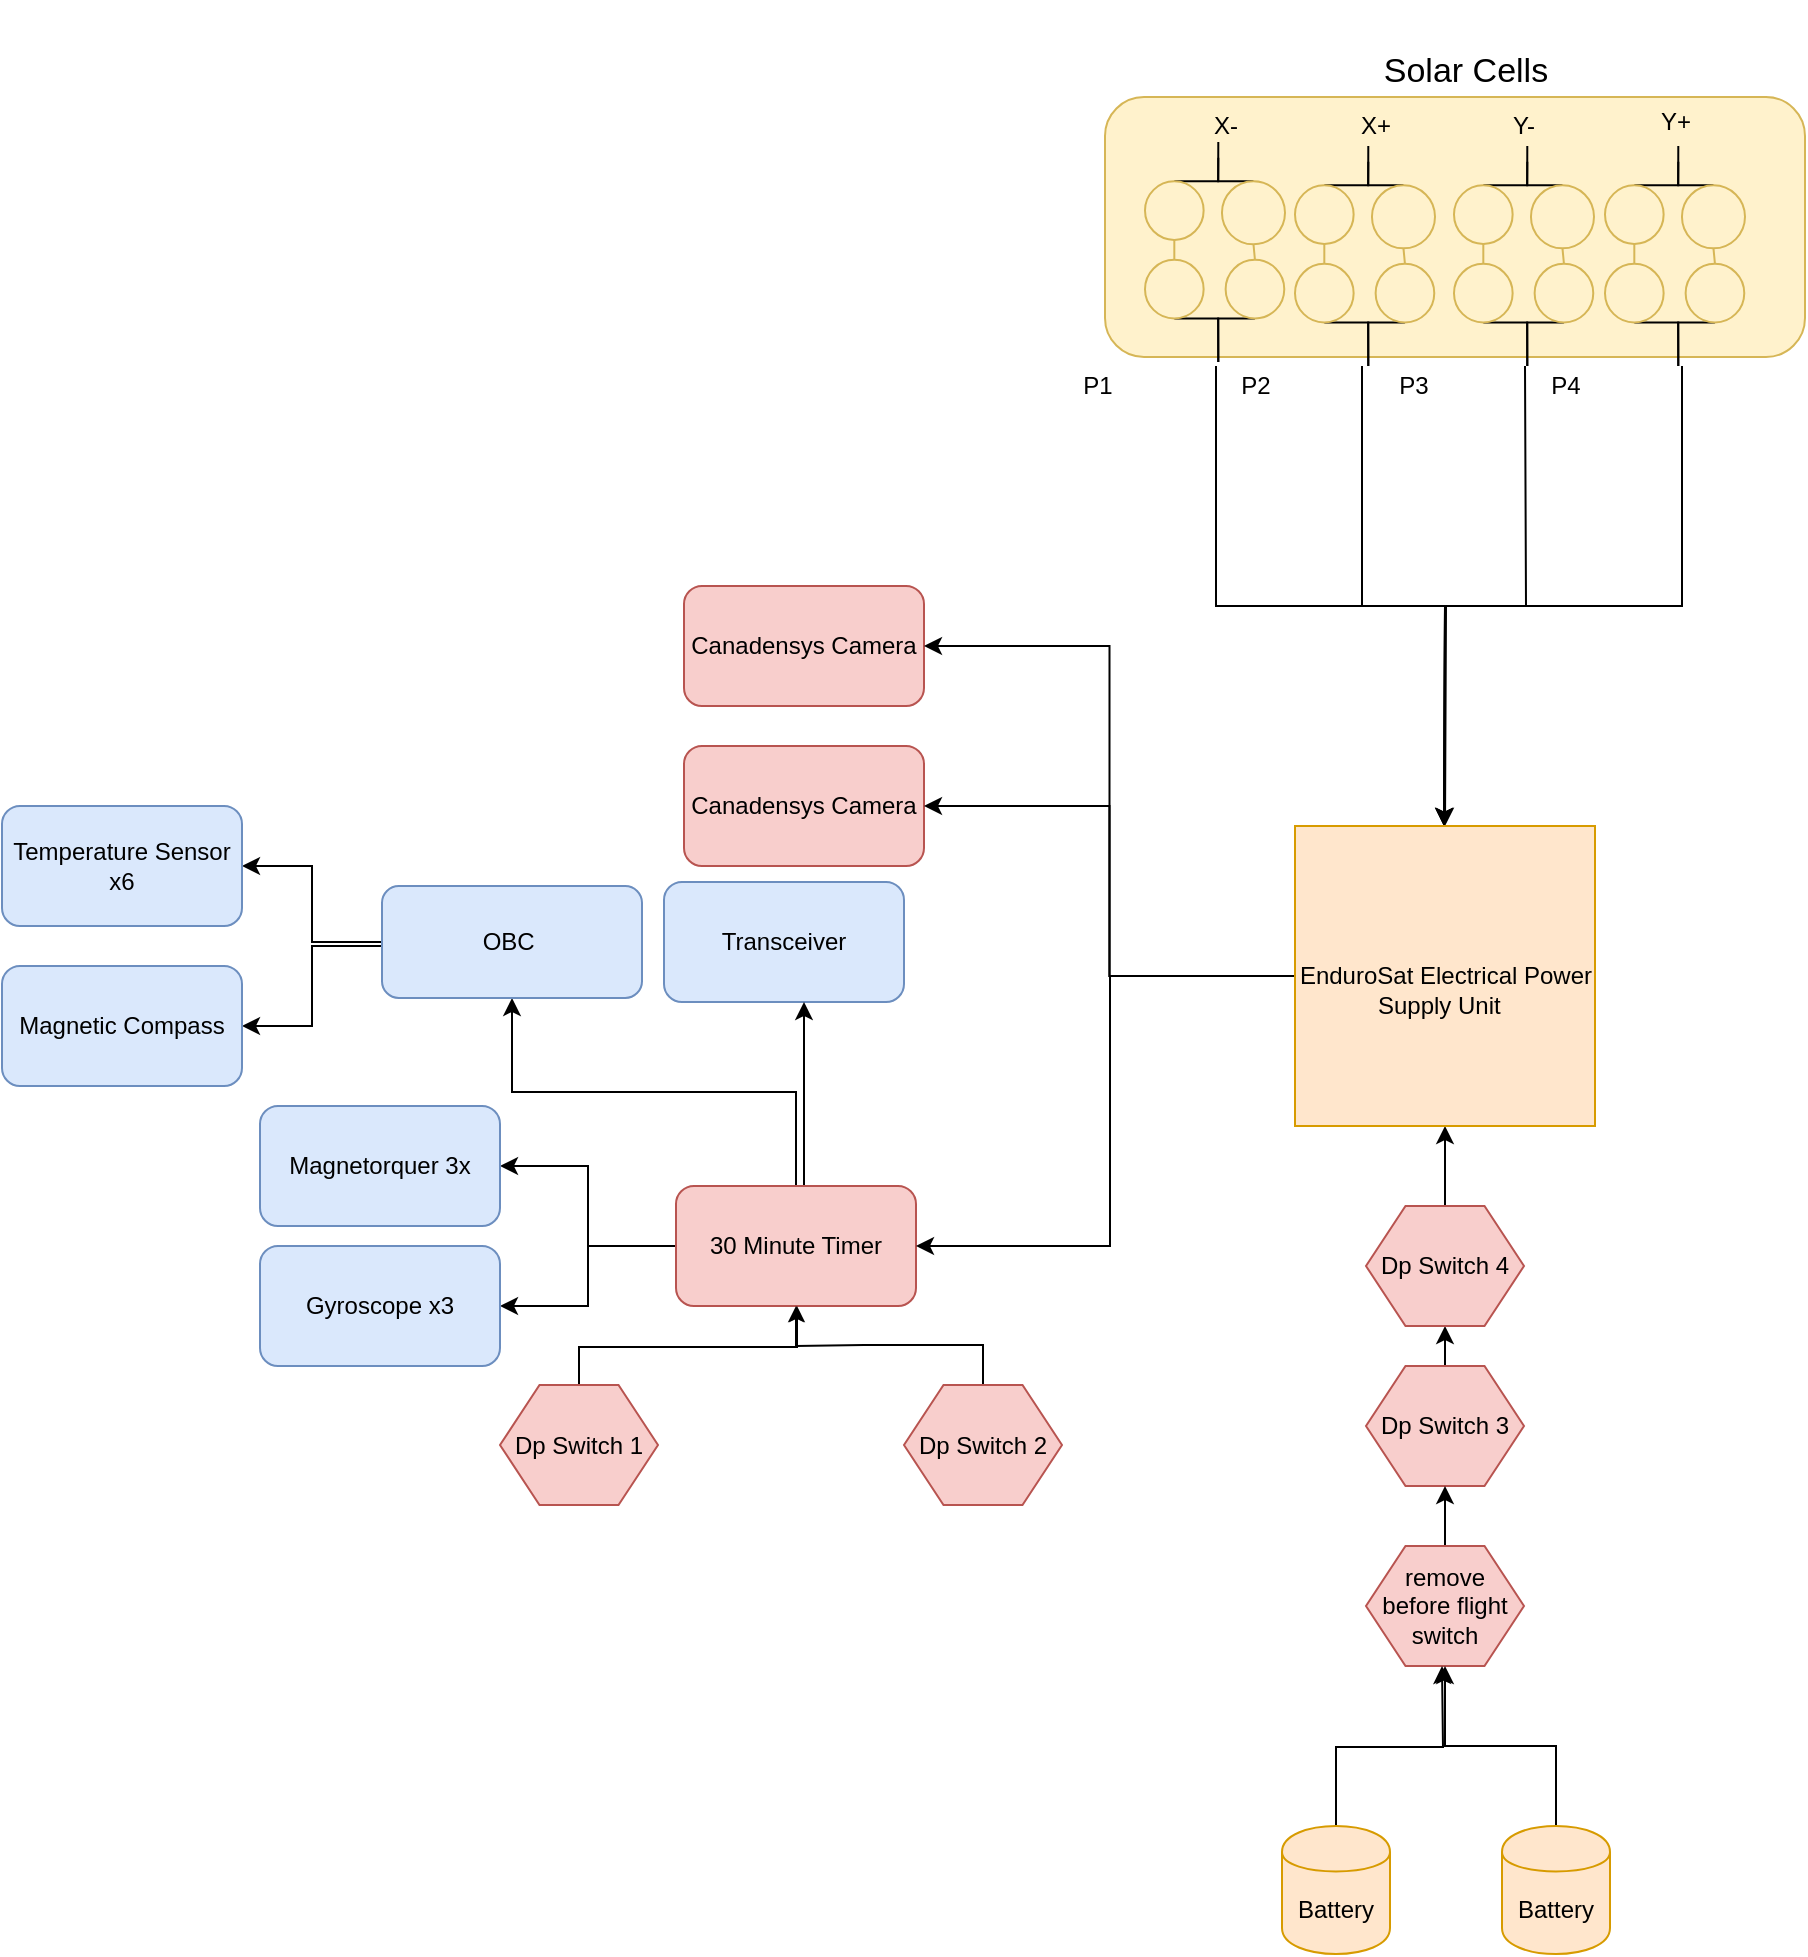 <mxfile version="13.7.7" type="device"><diagram id="DVQ9ot5DVq4AUPjMMYsB" name="Page-1"><mxGraphModel dx="2272" dy="762" grid="1" gridSize="10" guides="1" tooltips="1" connect="1" arrows="1" fold="1" page="1" pageScale="1" pageWidth="850" pageHeight="1100" math="0" shadow="0"><root><mxCell id="0"/><mxCell id="1" parent="0"/><mxCell id="BZcDPVTZ9O38C2AnxQVR-120" style="edgeStyle=orthogonalEdgeStyle;rounded=0;orthogonalLoop=1;jettySize=auto;html=1;exitX=0.115;exitY=1.007;exitDx=0;exitDy=0;entryX=1;entryY=0.5;entryDx=0;entryDy=0;startArrow=none;startFill=0;endArrow=classic;endFill=1;endSize=5;targetPerimeterSpacing=0;exitPerimeter=0;" parent="1" source="BZcDPVTZ9O38C2AnxQVR-2" edge="1"><mxGeometry relative="1" as="geometry"><Array as="points"><mxPoint x="230" y="286"/><mxPoint x="230" y="331"/></Array><mxPoint x="140" y="330.5" as="targetPoint"/></mxGeometry></mxCell><mxCell id="BZcDPVTZ9O38C2AnxQVR-123" style="edgeStyle=orthogonalEdgeStyle;rounded=0;orthogonalLoop=1;jettySize=auto;html=1;exitX=0.25;exitY=1;exitDx=0;exitDy=0;entryX=1;entryY=0.5;entryDx=0;entryDy=0;startArrow=none;startFill=0;endArrow=classic;endFill=1;endSize=5;targetPerimeterSpacing=0;" parent="1" source="BZcDPVTZ9O38C2AnxQVR-2" edge="1"><mxGeometry relative="1" as="geometry"><mxPoint x="140" y="415.5" as="targetPoint"/></mxGeometry></mxCell><mxCell id="BZcDPVTZ9O38C2AnxQVR-3" value="Transceiver" style="rounded=1;whiteSpace=wrap;html=1;fillColor=#dae8fc;strokeColor=#6c8ebf;" parent="1" vertex="1"><mxGeometry x="271" y="448" width="120" height="60" as="geometry"/></mxCell><mxCell id="BZcDPVTZ9O38C2AnxQVR-66" value="P1" style="text;html=1;strokeColor=none;fillColor=none;align=center;verticalAlign=middle;whiteSpace=wrap;rounded=0;" parent="1" vertex="1"><mxGeometry x="467.5" y="190" width="40" height="20" as="geometry"/></mxCell><mxCell id="BZcDPVTZ9O38C2AnxQVR-67" value="P2" style="text;html=1;strokeColor=none;fillColor=none;align=center;verticalAlign=middle;whiteSpace=wrap;rounded=0;" parent="1" vertex="1"><mxGeometry x="546.5" y="190" width="40" height="20" as="geometry"/></mxCell><mxCell id="BZcDPVTZ9O38C2AnxQVR-68" value="P3" style="text;html=1;strokeColor=none;fillColor=none;align=center;verticalAlign=middle;whiteSpace=wrap;rounded=0;" parent="1" vertex="1"><mxGeometry x="625.5" y="190" width="40" height="20" as="geometry"/></mxCell><mxCell id="BZcDPVTZ9O38C2AnxQVR-69" value="P4&lt;br&gt;" style="text;html=1;strokeColor=none;fillColor=none;align=center;verticalAlign=middle;whiteSpace=wrap;rounded=0;" parent="1" vertex="1"><mxGeometry x="701.5" y="190" width="40" height="20" as="geometry"/></mxCell><mxCell id="BZcDPVTZ9O38C2AnxQVR-70" value="Canadensys Camera" style="rounded=1;whiteSpace=wrap;html=1;fillColor=#f8cecc;strokeColor=#b85450;" parent="1" vertex="1"><mxGeometry x="281" y="300" width="120" height="60" as="geometry"/></mxCell><mxCell id="BZcDPVTZ9O38C2AnxQVR-71" value="Canadensys Camera" style="rounded=1;whiteSpace=wrap;html=1;fillColor=#f8cecc;strokeColor=#b85450;" parent="1" vertex="1"><mxGeometry x="281" y="380" width="120" height="60" as="geometry"/></mxCell><mxCell id="gxlMPk36-yuEw_2pT3uC-11" style="edgeStyle=orthogonalEdgeStyle;rounded=0;orthogonalLoop=1;jettySize=auto;html=1;exitX=0.5;exitY=0;exitDx=0;exitDy=0;sourcePerimeterSpacing=0;endSize=6;" parent="1" source="BZcDPVTZ9O38C2AnxQVR-106" target="BZcDPVTZ9O38C2AnxQVR-3" edge="1"><mxGeometry relative="1" as="geometry"><Array as="points"><mxPoint x="341" y="600"/></Array></mxGeometry></mxCell><mxCell id="gxlMPk36-yuEw_2pT3uC-14" style="edgeStyle=orthogonalEdgeStyle;rounded=0;orthogonalLoop=1;jettySize=auto;html=1;exitX=0;exitY=0.5;exitDx=0;exitDy=0;entryX=1;entryY=0.5;entryDx=0;entryDy=0;sourcePerimeterSpacing=0;endSize=6;" parent="1" source="BZcDPVTZ9O38C2AnxQVR-106" target="gxlMPk36-yuEw_2pT3uC-12" edge="1"><mxGeometry relative="1" as="geometry"/></mxCell><mxCell id="gxlMPk36-yuEw_2pT3uC-15" style="edgeStyle=orthogonalEdgeStyle;rounded=0;orthogonalLoop=1;jettySize=auto;html=1;exitX=0;exitY=0.5;exitDx=0;exitDy=0;sourcePerimeterSpacing=0;endSize=6;" parent="1" source="BZcDPVTZ9O38C2AnxQVR-106" target="gxlMPk36-yuEw_2pT3uC-13" edge="1"><mxGeometry relative="1" as="geometry"/></mxCell><mxCell id="04X4sqzlbzTMxxasBiIq-4" style="edgeStyle=orthogonalEdgeStyle;rounded=0;orthogonalLoop=1;jettySize=auto;html=1;exitX=0.5;exitY=0;exitDx=0;exitDy=0;entryX=0.5;entryY=1;entryDx=0;entryDy=0;" edge="1" parent="1" source="BZcDPVTZ9O38C2AnxQVR-106" target="04X4sqzlbzTMxxasBiIq-1"><mxGeometry relative="1" as="geometry"/></mxCell><mxCell id="BZcDPVTZ9O38C2AnxQVR-106" value="30 Minute Timer" style="rounded=1;whiteSpace=wrap;html=1;fillColor=#f8cecc;strokeColor=#b85450;" parent="1" vertex="1"><mxGeometry x="277" y="600" width="120" height="60" as="geometry"/></mxCell><mxCell id="BZcDPVTZ9O38C2AnxQVR-111" style="edgeStyle=orthogonalEdgeStyle;rounded=0;orthogonalLoop=1;jettySize=auto;html=1;exitX=0.5;exitY=0;exitDx=0;exitDy=0;startArrow=none;startFill=0;endArrow=classic;endFill=1;endSize=5;targetPerimeterSpacing=0;" parent="1" source="BZcDPVTZ9O38C2AnxQVR-108" target="BZcDPVTZ9O38C2AnxQVR-106" edge="1"><mxGeometry relative="1" as="geometry"><Array as="points"><mxPoint x="228.5" y="680.5"/><mxPoint x="337.5" y="680.5"/></Array></mxGeometry></mxCell><mxCell id="BZcDPVTZ9O38C2AnxQVR-108" value="Dp Switch 1" style="shape=hexagon;perimeter=hexagonPerimeter2;whiteSpace=wrap;html=1;fillColor=#f8cecc;strokeColor=#b85450;" parent="1" vertex="1"><mxGeometry x="189" y="699.5" width="79" height="60" as="geometry"/></mxCell><mxCell id="BZcDPVTZ9O38C2AnxQVR-112" style="edgeStyle=orthogonalEdgeStyle;rounded=0;orthogonalLoop=1;jettySize=auto;html=1;exitX=0.5;exitY=0;exitDx=0;exitDy=0;entryX=0.5;entryY=1;entryDx=0;entryDy=0;startArrow=none;startFill=0;endArrow=classic;endFill=1;endSize=5;targetPerimeterSpacing=0;" parent="1" source="BZcDPVTZ9O38C2AnxQVR-109" target="BZcDPVTZ9O38C2AnxQVR-106" edge="1"><mxGeometry relative="1" as="geometry"/></mxCell><mxCell id="BZcDPVTZ9O38C2AnxQVR-109" value="Dp Switch 2" style="shape=hexagon;perimeter=hexagonPerimeter2;whiteSpace=wrap;html=1;fillColor=#f8cecc;strokeColor=#b85450;" parent="1" vertex="1"><mxGeometry x="391" y="699.5" width="79" height="60" as="geometry"/></mxCell><mxCell id="0XUrVIrxqxJ3HzSSCRQW-3" style="edgeStyle=orthogonalEdgeStyle;rounded=0;orthogonalLoop=1;jettySize=auto;html=1;exitX=0.5;exitY=0;exitDx=0;exitDy=0;entryX=0.5;entryY=1;entryDx=0;entryDy=0;" parent="1" source="BZcDPVTZ9O38C2AnxQVR-110" target="gxlMPk36-yuEw_2pT3uC-2" edge="1"><mxGeometry relative="1" as="geometry"/></mxCell><mxCell id="BZcDPVTZ9O38C2AnxQVR-110" value="Dp Switch 3" style="shape=hexagon;perimeter=hexagonPerimeter2;whiteSpace=wrap;html=1;fillColor=#f8cecc;strokeColor=#b85450;" parent="1" vertex="1"><mxGeometry x="622" y="690" width="79" height="60" as="geometry"/></mxCell><mxCell id="0XUrVIrxqxJ3HzSSCRQW-4" style="edgeStyle=orthogonalEdgeStyle;rounded=0;orthogonalLoop=1;jettySize=auto;html=1;exitX=0.5;exitY=0;exitDx=0;exitDy=0;entryX=0.5;entryY=1;entryDx=0;entryDy=0;" parent="1" source="BZcDPVTZ9O38C2AnxQVR-114" target="BZcDPVTZ9O38C2AnxQVR-110" edge="1"><mxGeometry relative="1" as="geometry"/></mxCell><mxCell id="BZcDPVTZ9O38C2AnxQVR-114" value="remove before flight switch" style="shape=hexagon;perimeter=hexagonPerimeter2;whiteSpace=wrap;html=1;fillColor=#f8cecc;strokeColor=#b85450;" parent="1" vertex="1"><mxGeometry x="622" y="780" width="79" height="60" as="geometry"/></mxCell><mxCell id="gxlMPk36-yuEw_2pT3uC-4" value="" style="edgeStyle=orthogonalEdgeStyle;rounded=0;orthogonalLoop=1;jettySize=auto;html=1;" parent="1" source="gxlMPk36-yuEw_2pT3uC-2" target="BZcDPVTZ9O38C2AnxQVR-1" edge="1"><mxGeometry relative="1" as="geometry"/></mxCell><mxCell id="gxlMPk36-yuEw_2pT3uC-2" value="Dp Switch 4" style="shape=hexagon;perimeter=hexagonPerimeter2;whiteSpace=wrap;html=1;fillColor=#f8cecc;strokeColor=#b85450;" parent="1" vertex="1"><mxGeometry x="622" y="610" width="79" height="60" as="geometry"/></mxCell><mxCell id="gxlMPk36-yuEw_2pT3uC-7" style="edgeStyle=orthogonalEdgeStyle;rounded=0;orthogonalLoop=1;jettySize=auto;html=1;exitX=0;exitY=0.5;exitDx=0;exitDy=0;entryX=1;entryY=0.5;entryDx=0;entryDy=0;" parent="1" source="BZcDPVTZ9O38C2AnxQVR-1" target="BZcDPVTZ9O38C2AnxQVR-70" edge="1"><mxGeometry relative="1" as="geometry"/></mxCell><mxCell id="gxlMPk36-yuEw_2pT3uC-8" style="edgeStyle=orthogonalEdgeStyle;rounded=0;orthogonalLoop=1;jettySize=auto;html=1;exitX=0;exitY=0.5;exitDx=0;exitDy=0;" parent="1" source="BZcDPVTZ9O38C2AnxQVR-1" target="BZcDPVTZ9O38C2AnxQVR-71" edge="1"><mxGeometry relative="1" as="geometry"/></mxCell><mxCell id="gxlMPk36-yuEw_2pT3uC-10" style="edgeStyle=orthogonalEdgeStyle;rounded=0;orthogonalLoop=1;jettySize=auto;html=1;exitX=0;exitY=0.5;exitDx=0;exitDy=0;sourcePerimeterSpacing=0;endSize=6;entryX=1;entryY=0.5;entryDx=0;entryDy=0;" parent="1" target="BZcDPVTZ9O38C2AnxQVR-106" edge="1"><mxGeometry relative="1" as="geometry"><mxPoint x="580.5" y="495" as="sourcePoint"/><mxPoint x="400" y="630" as="targetPoint"/><Array as="points"><mxPoint x="494" y="495"/><mxPoint x="494" y="630"/></Array></mxGeometry></mxCell><mxCell id="gxlMPk36-yuEw_2pT3uC-12" value="Magnetorquer 3x" style="rounded=1;whiteSpace=wrap;html=1;fillColor=#dae8fc;strokeColor=#6c8ebf;" parent="1" vertex="1"><mxGeometry x="69" y="560" width="120" height="60" as="geometry"/></mxCell><mxCell id="gxlMPk36-yuEw_2pT3uC-13" value="Gyroscope x3" style="rounded=1;whiteSpace=wrap;html=1;fillColor=#dae8fc;strokeColor=#6c8ebf;" parent="1" vertex="1"><mxGeometry x="69" y="630" width="120" height="60" as="geometry"/></mxCell><mxCell id="gxlMPk36-yuEw_2pT3uC-17" value="" style="group" parent="1" vertex="1" connectable="0"><mxGeometry x="491.5" y="7" width="350" height="183" as="geometry"/></mxCell><mxCell id="BZcDPVTZ9O38C2AnxQVR-76" value="&lt;font style=&quot;font-size: 17px&quot;&gt;Solar Cells&lt;/font&gt;" style="text;html=1;strokeColor=none;fillColor=none;align=center;verticalAlign=middle;whiteSpace=wrap;rounded=0;" parent="gxlMPk36-yuEw_2pT3uC-17" vertex="1"><mxGeometry x="130" width="100" height="71" as="geometry"/></mxCell><mxCell id="gxlMPk36-yuEw_2pT3uC-16" value="" style="group" parent="gxlMPk36-yuEw_2pT3uC-17" vertex="1" connectable="0"><mxGeometry y="48.5" width="350" height="134.5" as="geometry"/></mxCell><mxCell id="BZcDPVTZ9O38C2AnxQVR-77" value="" style="rounded=1;whiteSpace=wrap;html=1;fillColor=#fff2cc;strokeColor=#d6b656;" parent="gxlMPk36-yuEw_2pT3uC-16" vertex="1"><mxGeometry width="350" height="130" as="geometry"/></mxCell><mxCell id="BZcDPVTZ9O38C2AnxQVR-23" value="" style="group" parent="gxlMPk36-yuEw_2pT3uC-16" vertex="1" connectable="0"><mxGeometry x="95" y="24.5" width="70" height="110" as="geometry"/></mxCell><mxCell id="BZcDPVTZ9O38C2AnxQVR-22" style="edgeStyle=orthogonalEdgeStyle;rounded=0;orthogonalLoop=1;jettySize=auto;html=1;exitX=0.5;exitY=0;exitDx=0;exitDy=0;endArrow=none;endFill=0;" parent="BZcDPVTZ9O38C2AnxQVR-23" source="BZcDPVTZ9O38C2AnxQVR-4" edge="1"><mxGeometry relative="1" as="geometry"><mxPoint x="36.649" y="7.857" as="targetPoint"/></mxGeometry></mxCell><mxCell id="BZcDPVTZ9O38C2AnxQVR-4" value="" style="ellipse;whiteSpace=wrap;html=1;aspect=fixed;fillColor=#fff2cc;strokeColor=#d6b656;" parent="BZcDPVTZ9O38C2AnxQVR-23" vertex="1"><mxGeometry y="19.643" width="29.319" height="29.319" as="geometry"/></mxCell><mxCell id="BZcDPVTZ9O38C2AnxQVR-21" style="edgeStyle=orthogonalEdgeStyle;rounded=0;orthogonalLoop=1;jettySize=auto;html=1;exitX=0.5;exitY=0;exitDx=0;exitDy=0;endArrow=none;endFill=0;" parent="BZcDPVTZ9O38C2AnxQVR-23" source="BZcDPVTZ9O38C2AnxQVR-5" edge="1"><mxGeometry relative="1" as="geometry"><mxPoint x="36.649" as="targetPoint"/></mxGeometry></mxCell><mxCell id="BZcDPVTZ9O38C2AnxQVR-5" value="" style="ellipse;whiteSpace=wrap;html=1;aspect=fixed;fillColor=#fff2cc;strokeColor=#d6b656;" parent="BZcDPVTZ9O38C2AnxQVR-23" vertex="1"><mxGeometry x="38.482" y="19.643" width="31.518" height="31.518" as="geometry"/></mxCell><mxCell id="BZcDPVTZ9O38C2AnxQVR-18" style="edgeStyle=orthogonalEdgeStyle;rounded=0;orthogonalLoop=1;jettySize=auto;html=1;exitX=0.5;exitY=1;exitDx=0;exitDy=0;endArrow=none;endFill=0;" parent="BZcDPVTZ9O38C2AnxQVR-23" source="BZcDPVTZ9O38C2AnxQVR-6" edge="1"><mxGeometry relative="1" as="geometry"><mxPoint x="36.649" y="110" as="targetPoint"/></mxGeometry></mxCell><mxCell id="BZcDPVTZ9O38C2AnxQVR-6" value="" style="ellipse;whiteSpace=wrap;html=1;aspect=fixed;fillColor=#fff2cc;strokeColor=#d6b656;" parent="BZcDPVTZ9O38C2AnxQVR-23" vertex="1"><mxGeometry y="58.929" width="29.319" height="29.319" as="geometry"/></mxCell><mxCell id="BZcDPVTZ9O38C2AnxQVR-17" style="edgeStyle=orthogonalEdgeStyle;rounded=0;orthogonalLoop=1;jettySize=auto;html=1;exitX=0.5;exitY=1;exitDx=0;exitDy=0;entryX=0.5;entryY=0;entryDx=0;entryDy=0;endArrow=none;endFill=0;fillColor=#fff2cc;strokeColor=#d6b656;" parent="BZcDPVTZ9O38C2AnxQVR-23" source="BZcDPVTZ9O38C2AnxQVR-4" target="BZcDPVTZ9O38C2AnxQVR-6" edge="1"><mxGeometry relative="1" as="geometry"/></mxCell><mxCell id="BZcDPVTZ9O38C2AnxQVR-16" style="edgeStyle=orthogonalEdgeStyle;rounded=0;orthogonalLoop=1;jettySize=auto;html=1;exitX=0.5;exitY=0;exitDx=0;exitDy=0;entryX=0.5;entryY=1;entryDx=0;entryDy=0;endArrow=none;endFill=0;fillColor=#fff2cc;strokeColor=#d6b656;" parent="BZcDPVTZ9O38C2AnxQVR-23" source="BZcDPVTZ9O38C2AnxQVR-7" target="BZcDPVTZ9O38C2AnxQVR-5" edge="1"><mxGeometry relative="1" as="geometry"/></mxCell><mxCell id="BZcDPVTZ9O38C2AnxQVR-20" style="edgeStyle=orthogonalEdgeStyle;rounded=0;orthogonalLoop=1;jettySize=auto;html=1;exitX=0.5;exitY=1;exitDx=0;exitDy=0;endArrow=none;endFill=0;" parent="BZcDPVTZ9O38C2AnxQVR-23" source="BZcDPVTZ9O38C2AnxQVR-7" edge="1"><mxGeometry relative="1" as="geometry"><mxPoint x="36.649" y="110" as="targetPoint"/></mxGeometry></mxCell><mxCell id="BZcDPVTZ9O38C2AnxQVR-7" value="" style="ellipse;whiteSpace=wrap;html=1;aspect=fixed;fillColor=#fff2cc;strokeColor=#d6b656;" parent="BZcDPVTZ9O38C2AnxQVR-23" vertex="1"><mxGeometry x="40.314" y="58.929" width="29.319" height="29.319" as="geometry"/></mxCell><mxCell id="BZcDPVTZ9O38C2AnxQVR-24" value="" style="group" parent="gxlMPk36-yuEw_2pT3uC-16" vertex="1" connectable="0"><mxGeometry x="174.5" y="24.5" width="70" height="110" as="geometry"/></mxCell><mxCell id="BZcDPVTZ9O38C2AnxQVR-25" style="edgeStyle=orthogonalEdgeStyle;rounded=0;orthogonalLoop=1;jettySize=auto;html=1;exitX=0.5;exitY=0;exitDx=0;exitDy=0;endArrow=none;endFill=0;" parent="BZcDPVTZ9O38C2AnxQVR-24" source="BZcDPVTZ9O38C2AnxQVR-26" edge="1"><mxGeometry relative="1" as="geometry"><mxPoint x="36.649" y="7.857" as="targetPoint"/></mxGeometry></mxCell><mxCell id="BZcDPVTZ9O38C2AnxQVR-26" value="" style="ellipse;whiteSpace=wrap;html=1;aspect=fixed;fillColor=#fff2cc;strokeColor=#d6b656;" parent="BZcDPVTZ9O38C2AnxQVR-24" vertex="1"><mxGeometry y="19.643" width="29.319" height="29.319" as="geometry"/></mxCell><mxCell id="BZcDPVTZ9O38C2AnxQVR-27" style="edgeStyle=orthogonalEdgeStyle;rounded=0;orthogonalLoop=1;jettySize=auto;html=1;exitX=0.5;exitY=0;exitDx=0;exitDy=0;endArrow=none;endFill=0;" parent="BZcDPVTZ9O38C2AnxQVR-24" source="BZcDPVTZ9O38C2AnxQVR-28" edge="1"><mxGeometry relative="1" as="geometry"><mxPoint x="36.649" as="targetPoint"/></mxGeometry></mxCell><mxCell id="BZcDPVTZ9O38C2AnxQVR-28" value="" style="ellipse;whiteSpace=wrap;html=1;aspect=fixed;fillColor=#fff2cc;strokeColor=#d6b656;" parent="BZcDPVTZ9O38C2AnxQVR-24" vertex="1"><mxGeometry x="38.482" y="19.643" width="31.518" height="31.518" as="geometry"/></mxCell><mxCell id="BZcDPVTZ9O38C2AnxQVR-29" style="edgeStyle=orthogonalEdgeStyle;rounded=0;orthogonalLoop=1;jettySize=auto;html=1;exitX=0.5;exitY=1;exitDx=0;exitDy=0;endArrow=none;endFill=0;" parent="BZcDPVTZ9O38C2AnxQVR-24" source="BZcDPVTZ9O38C2AnxQVR-30" edge="1"><mxGeometry relative="1" as="geometry"><mxPoint x="36.649" y="110" as="targetPoint"/></mxGeometry></mxCell><mxCell id="BZcDPVTZ9O38C2AnxQVR-30" value="" style="ellipse;whiteSpace=wrap;html=1;aspect=fixed;fillColor=#fff2cc;strokeColor=#d6b656;" parent="BZcDPVTZ9O38C2AnxQVR-24" vertex="1"><mxGeometry y="58.929" width="29.319" height="29.319" as="geometry"/></mxCell><mxCell id="BZcDPVTZ9O38C2AnxQVR-31" style="edgeStyle=orthogonalEdgeStyle;rounded=0;orthogonalLoop=1;jettySize=auto;html=1;exitX=0.5;exitY=1;exitDx=0;exitDy=0;entryX=0.5;entryY=0;entryDx=0;entryDy=0;endArrow=none;endFill=0;fillColor=#fff2cc;strokeColor=#d6b656;" parent="BZcDPVTZ9O38C2AnxQVR-24" source="BZcDPVTZ9O38C2AnxQVR-26" target="BZcDPVTZ9O38C2AnxQVR-30" edge="1"><mxGeometry relative="1" as="geometry"/></mxCell><mxCell id="BZcDPVTZ9O38C2AnxQVR-32" style="edgeStyle=orthogonalEdgeStyle;rounded=0;orthogonalLoop=1;jettySize=auto;html=1;exitX=0.5;exitY=0;exitDx=0;exitDy=0;entryX=0.5;entryY=1;entryDx=0;entryDy=0;endArrow=none;endFill=0;fillColor=#fff2cc;strokeColor=#d6b656;" parent="BZcDPVTZ9O38C2AnxQVR-24" source="BZcDPVTZ9O38C2AnxQVR-34" target="BZcDPVTZ9O38C2AnxQVR-28" edge="1"><mxGeometry relative="1" as="geometry"/></mxCell><mxCell id="BZcDPVTZ9O38C2AnxQVR-33" style="edgeStyle=orthogonalEdgeStyle;rounded=0;orthogonalLoop=1;jettySize=auto;html=1;exitX=0.5;exitY=1;exitDx=0;exitDy=0;endArrow=none;endFill=0;" parent="BZcDPVTZ9O38C2AnxQVR-24" source="BZcDPVTZ9O38C2AnxQVR-34" edge="1"><mxGeometry relative="1" as="geometry"><mxPoint x="36.649" y="110" as="targetPoint"/></mxGeometry></mxCell><mxCell id="BZcDPVTZ9O38C2AnxQVR-34" value="" style="ellipse;whiteSpace=wrap;html=1;aspect=fixed;fillColor=#fff2cc;strokeColor=#d6b656;" parent="BZcDPVTZ9O38C2AnxQVR-24" vertex="1"><mxGeometry x="40.314" y="58.929" width="29.319" height="29.319" as="geometry"/></mxCell><mxCell id="BZcDPVTZ9O38C2AnxQVR-35" value="" style="group" parent="gxlMPk36-yuEw_2pT3uC-16" vertex="1" connectable="0"><mxGeometry x="250" y="24.5" width="70" height="110" as="geometry"/></mxCell><mxCell id="BZcDPVTZ9O38C2AnxQVR-36" style="edgeStyle=orthogonalEdgeStyle;rounded=0;orthogonalLoop=1;jettySize=auto;html=1;exitX=0.5;exitY=0;exitDx=0;exitDy=0;endArrow=none;endFill=0;" parent="BZcDPVTZ9O38C2AnxQVR-35" source="BZcDPVTZ9O38C2AnxQVR-37" edge="1"><mxGeometry relative="1" as="geometry"><mxPoint x="36.649" y="7.857" as="targetPoint"/></mxGeometry></mxCell><mxCell id="BZcDPVTZ9O38C2AnxQVR-37" value="" style="ellipse;whiteSpace=wrap;html=1;aspect=fixed;fillColor=#fff2cc;strokeColor=#d6b656;" parent="BZcDPVTZ9O38C2AnxQVR-35" vertex="1"><mxGeometry y="19.643" width="29.319" height="29.319" as="geometry"/></mxCell><mxCell id="BZcDPVTZ9O38C2AnxQVR-38" style="edgeStyle=orthogonalEdgeStyle;rounded=0;orthogonalLoop=1;jettySize=auto;html=1;exitX=0.5;exitY=0;exitDx=0;exitDy=0;endArrow=none;endFill=0;" parent="BZcDPVTZ9O38C2AnxQVR-35" source="BZcDPVTZ9O38C2AnxQVR-39" edge="1"><mxGeometry relative="1" as="geometry"><mxPoint x="36.649" as="targetPoint"/></mxGeometry></mxCell><mxCell id="BZcDPVTZ9O38C2AnxQVR-39" value="" style="ellipse;whiteSpace=wrap;html=1;aspect=fixed;fillColor=#fff2cc;strokeColor=#d6b656;" parent="BZcDPVTZ9O38C2AnxQVR-35" vertex="1"><mxGeometry x="38.482" y="19.643" width="31.518" height="31.518" as="geometry"/></mxCell><mxCell id="BZcDPVTZ9O38C2AnxQVR-40" style="edgeStyle=orthogonalEdgeStyle;rounded=0;orthogonalLoop=1;jettySize=auto;html=1;exitX=0.5;exitY=1;exitDx=0;exitDy=0;endArrow=none;endFill=0;" parent="BZcDPVTZ9O38C2AnxQVR-35" source="BZcDPVTZ9O38C2AnxQVR-41" edge="1"><mxGeometry relative="1" as="geometry"><mxPoint x="36.649" y="110" as="targetPoint"/></mxGeometry></mxCell><mxCell id="BZcDPVTZ9O38C2AnxQVR-41" value="" style="ellipse;whiteSpace=wrap;html=1;aspect=fixed;fillColor=#fff2cc;strokeColor=#d6b656;" parent="BZcDPVTZ9O38C2AnxQVR-35" vertex="1"><mxGeometry y="58.929" width="29.319" height="29.319" as="geometry"/></mxCell><mxCell id="BZcDPVTZ9O38C2AnxQVR-42" style="edgeStyle=orthogonalEdgeStyle;rounded=0;orthogonalLoop=1;jettySize=auto;html=1;exitX=0.5;exitY=1;exitDx=0;exitDy=0;entryX=0.5;entryY=0;entryDx=0;entryDy=0;endArrow=none;endFill=0;fillColor=#fff2cc;strokeColor=#d6b656;" parent="BZcDPVTZ9O38C2AnxQVR-35" source="BZcDPVTZ9O38C2AnxQVR-37" target="BZcDPVTZ9O38C2AnxQVR-41" edge="1"><mxGeometry relative="1" as="geometry"/></mxCell><mxCell id="BZcDPVTZ9O38C2AnxQVR-43" style="edgeStyle=orthogonalEdgeStyle;rounded=0;orthogonalLoop=1;jettySize=auto;html=1;exitX=0.5;exitY=0;exitDx=0;exitDy=0;entryX=0.5;entryY=1;entryDx=0;entryDy=0;endArrow=none;endFill=0;fillColor=#fff2cc;strokeColor=#d6b656;" parent="BZcDPVTZ9O38C2AnxQVR-35" source="BZcDPVTZ9O38C2AnxQVR-45" target="BZcDPVTZ9O38C2AnxQVR-39" edge="1"><mxGeometry relative="1" as="geometry"/></mxCell><mxCell id="BZcDPVTZ9O38C2AnxQVR-44" style="edgeStyle=orthogonalEdgeStyle;rounded=0;orthogonalLoop=1;jettySize=auto;html=1;exitX=0.5;exitY=1;exitDx=0;exitDy=0;endArrow=none;endFill=0;" parent="BZcDPVTZ9O38C2AnxQVR-35" source="BZcDPVTZ9O38C2AnxQVR-45" edge="1"><mxGeometry relative="1" as="geometry"><mxPoint x="36.649" y="110" as="targetPoint"/></mxGeometry></mxCell><mxCell id="BZcDPVTZ9O38C2AnxQVR-45" value="" style="ellipse;whiteSpace=wrap;html=1;aspect=fixed;fillColor=#fff2cc;strokeColor=#d6b656;" parent="BZcDPVTZ9O38C2AnxQVR-35" vertex="1"><mxGeometry x="40.314" y="58.929" width="29.319" height="29.319" as="geometry"/></mxCell><mxCell id="BZcDPVTZ9O38C2AnxQVR-46" value="" style="group" parent="gxlMPk36-yuEw_2pT3uC-16" vertex="1" connectable="0"><mxGeometry x="20" y="22.5" width="70" height="110" as="geometry"/></mxCell><mxCell id="BZcDPVTZ9O38C2AnxQVR-47" style="edgeStyle=orthogonalEdgeStyle;rounded=0;orthogonalLoop=1;jettySize=auto;html=1;exitX=0.5;exitY=0;exitDx=0;exitDy=0;endArrow=none;endFill=0;" parent="BZcDPVTZ9O38C2AnxQVR-46" source="BZcDPVTZ9O38C2AnxQVR-48" edge="1"><mxGeometry relative="1" as="geometry"><mxPoint x="36.649" y="7.857" as="targetPoint"/></mxGeometry></mxCell><mxCell id="BZcDPVTZ9O38C2AnxQVR-48" value="" style="ellipse;whiteSpace=wrap;html=1;aspect=fixed;fillColor=#fff2cc;strokeColor=#d6b656;" parent="BZcDPVTZ9O38C2AnxQVR-46" vertex="1"><mxGeometry y="19.643" width="29.319" height="29.319" as="geometry"/></mxCell><mxCell id="BZcDPVTZ9O38C2AnxQVR-49" style="edgeStyle=orthogonalEdgeStyle;rounded=0;orthogonalLoop=1;jettySize=auto;html=1;exitX=0.5;exitY=0;exitDx=0;exitDy=0;endArrow=none;endFill=0;" parent="BZcDPVTZ9O38C2AnxQVR-46" source="BZcDPVTZ9O38C2AnxQVR-50" edge="1"><mxGeometry relative="1" as="geometry"><mxPoint x="36.649" as="targetPoint"/></mxGeometry></mxCell><mxCell id="BZcDPVTZ9O38C2AnxQVR-50" value="" style="ellipse;whiteSpace=wrap;html=1;aspect=fixed;fillColor=#fff2cc;strokeColor=#d6b656;" parent="BZcDPVTZ9O38C2AnxQVR-46" vertex="1"><mxGeometry x="38.482" y="19.643" width="31.518" height="31.518" as="geometry"/></mxCell><mxCell id="BZcDPVTZ9O38C2AnxQVR-51" style="edgeStyle=orthogonalEdgeStyle;rounded=0;orthogonalLoop=1;jettySize=auto;html=1;exitX=0.5;exitY=1;exitDx=0;exitDy=0;endArrow=none;endFill=0;" parent="BZcDPVTZ9O38C2AnxQVR-46" source="BZcDPVTZ9O38C2AnxQVR-52" edge="1"><mxGeometry relative="1" as="geometry"><mxPoint x="36.649" y="110" as="targetPoint"/></mxGeometry></mxCell><mxCell id="BZcDPVTZ9O38C2AnxQVR-52" value="" style="ellipse;whiteSpace=wrap;html=1;aspect=fixed;fillColor=#fff2cc;strokeColor=#d6b656;" parent="BZcDPVTZ9O38C2AnxQVR-46" vertex="1"><mxGeometry y="58.929" width="29.319" height="29.319" as="geometry"/></mxCell><mxCell id="BZcDPVTZ9O38C2AnxQVR-53" style="edgeStyle=orthogonalEdgeStyle;rounded=0;orthogonalLoop=1;jettySize=auto;html=1;exitX=0.5;exitY=1;exitDx=0;exitDy=0;entryX=0.5;entryY=0;entryDx=0;entryDy=0;endArrow=none;endFill=0;fillColor=#fff2cc;strokeColor=#d6b656;" parent="BZcDPVTZ9O38C2AnxQVR-46" source="BZcDPVTZ9O38C2AnxQVR-48" target="BZcDPVTZ9O38C2AnxQVR-52" edge="1"><mxGeometry relative="1" as="geometry"/></mxCell><mxCell id="BZcDPVTZ9O38C2AnxQVR-54" style="edgeStyle=orthogonalEdgeStyle;rounded=0;orthogonalLoop=1;jettySize=auto;html=1;exitX=0.5;exitY=0;exitDx=0;exitDy=0;entryX=0.5;entryY=1;entryDx=0;entryDy=0;endArrow=none;endFill=0;fillColor=#fff2cc;strokeColor=#d6b656;" parent="BZcDPVTZ9O38C2AnxQVR-46" source="BZcDPVTZ9O38C2AnxQVR-56" target="BZcDPVTZ9O38C2AnxQVR-50" edge="1"><mxGeometry relative="1" as="geometry"/></mxCell><mxCell id="BZcDPVTZ9O38C2AnxQVR-55" style="edgeStyle=orthogonalEdgeStyle;rounded=0;orthogonalLoop=1;jettySize=auto;html=1;exitX=0.5;exitY=1;exitDx=0;exitDy=0;endArrow=none;endFill=0;" parent="BZcDPVTZ9O38C2AnxQVR-46" source="BZcDPVTZ9O38C2AnxQVR-56" edge="1"><mxGeometry relative="1" as="geometry"><mxPoint x="36.649" y="110" as="targetPoint"/></mxGeometry></mxCell><mxCell id="BZcDPVTZ9O38C2AnxQVR-56" value="" style="ellipse;whiteSpace=wrap;html=1;aspect=fixed;fillColor=#fff2cc;strokeColor=#d6b656;" parent="BZcDPVTZ9O38C2AnxQVR-46" vertex="1"><mxGeometry x="40.314" y="58.929" width="29.319" height="29.319" as="geometry"/></mxCell><mxCell id="BZcDPVTZ9O38C2AnxQVR-62" value="X-" style="text;html=1;strokeColor=none;fillColor=none;align=center;verticalAlign=middle;whiteSpace=wrap;rounded=0;" parent="gxlMPk36-yuEw_2pT3uC-16" vertex="1"><mxGeometry x="40.5" y="4.5" width="40" height="20" as="geometry"/></mxCell><mxCell id="BZcDPVTZ9O38C2AnxQVR-63" value="X+" style="text;html=1;strokeColor=none;fillColor=none;align=center;verticalAlign=middle;whiteSpace=wrap;rounded=0;" parent="gxlMPk36-yuEw_2pT3uC-16" vertex="1"><mxGeometry x="115.5" y="4.5" width="40" height="20" as="geometry"/></mxCell><mxCell id="BZcDPVTZ9O38C2AnxQVR-64" value="Y-" style="text;html=1;strokeColor=none;fillColor=none;align=center;verticalAlign=middle;whiteSpace=wrap;rounded=0;" parent="gxlMPk36-yuEw_2pT3uC-16" vertex="1"><mxGeometry x="189.5" y="4.5" width="40" height="20" as="geometry"/></mxCell><mxCell id="BZcDPVTZ9O38C2AnxQVR-65" value="Y+" style="text;html=1;strokeColor=none;fillColor=none;align=center;verticalAlign=middle;whiteSpace=wrap;rounded=0;" parent="gxlMPk36-yuEw_2pT3uC-16" vertex="1"><mxGeometry x="265.5" y="2.5" width="40" height="20" as="geometry"/></mxCell><mxCell id="gxlMPk36-yuEw_2pT3uC-19" style="edgeStyle=none;rounded=0;orthogonalLoop=1;jettySize=auto;html=1;exitX=0.5;exitY=0;exitDx=0;exitDy=0;sourcePerimeterSpacing=0;endSize=6;endArrow=none;endFill=0;startArrow=classic;startFill=1;" parent="1" source="BZcDPVTZ9O38C2AnxQVR-1" edge="1"><mxGeometry relative="1" as="geometry"><mxPoint x="547" y="190" as="targetPoint"/><Array as="points"><mxPoint x="662" y="310"/><mxPoint x="547" y="310"/></Array></mxGeometry></mxCell><mxCell id="gxlMPk36-yuEw_2pT3uC-20" style="edgeStyle=none;rounded=0;orthogonalLoop=1;jettySize=auto;html=1;exitX=0.5;exitY=0;exitDx=0;exitDy=0;sourcePerimeterSpacing=0;endSize=6;endArrow=none;endFill=0;startArrow=classic;startFill=1;" parent="1" edge="1"><mxGeometry relative="1" as="geometry"><mxPoint x="661" y="420" as="sourcePoint"/><mxPoint x="620" y="190" as="targetPoint"/><Array as="points"><mxPoint x="661.5" y="310"/><mxPoint x="620" y="310"/></Array></mxGeometry></mxCell><mxCell id="gxlMPk36-yuEw_2pT3uC-21" style="edgeStyle=none;rounded=0;orthogonalLoop=1;jettySize=auto;html=1;exitX=0.5;exitY=0;exitDx=0;exitDy=0;sourcePerimeterSpacing=0;endSize=6;endArrow=none;endFill=0;startArrow=classic;startFill=1;entryX=0;entryY=0;entryDx=0;entryDy=0;" parent="1" target="BZcDPVTZ9O38C2AnxQVR-69" edge="1"><mxGeometry relative="1" as="geometry"><mxPoint x="661" y="420" as="sourcePoint"/><mxPoint x="546.5" y="190" as="targetPoint"/><Array as="points"><mxPoint x="661.5" y="310"/><mxPoint x="702" y="310"/></Array></mxGeometry></mxCell><mxCell id="gxlMPk36-yuEw_2pT3uC-22" style="edgeStyle=none;rounded=0;orthogonalLoop=1;jettySize=auto;html=1;exitX=0.5;exitY=0;exitDx=0;exitDy=0;sourcePerimeterSpacing=0;endSize=6;endArrow=none;endFill=0;startArrow=classic;startFill=1;" parent="1" edge="1"><mxGeometry relative="1" as="geometry"><mxPoint x="661" y="420" as="sourcePoint"/><mxPoint x="780" y="190" as="targetPoint"/><Array as="points"><mxPoint x="661.5" y="310"/><mxPoint x="780" y="310"/></Array></mxGeometry></mxCell><mxCell id="BZcDPVTZ9O38C2AnxQVR-1" value="&lt;br&gt;EnduroSat Electrical Power Supply Unit&amp;nbsp;&amp;nbsp;" style="whiteSpace=wrap;html=1;aspect=fixed;fillColor=#ffe6cc;strokeColor=#d79b00;align=center;" parent="1" vertex="1"><mxGeometry x="586.5" y="420" width="150" height="150" as="geometry"/></mxCell><mxCell id="0XUrVIrxqxJ3HzSSCRQW-6" style="edgeStyle=orthogonalEdgeStyle;rounded=0;orthogonalLoop=1;jettySize=auto;html=1;exitX=0.5;exitY=0;exitDx=0;exitDy=0;" parent="1" source="BZcDPVTZ9O38C2AnxQVR-101" edge="1"><mxGeometry relative="1" as="geometry"><mxPoint x="660" y="840" as="targetPoint"/></mxGeometry></mxCell><mxCell id="BZcDPVTZ9O38C2AnxQVR-101" value="Battery" style="shape=cylinder;whiteSpace=wrap;html=1;boundedLbl=1;backgroundOutline=1;fillColor=#ffe6cc;strokeColor=#d79b00;" parent="1" vertex="1"><mxGeometry x="580" y="920" width="54" height="64" as="geometry"/></mxCell><mxCell id="0XUrVIrxqxJ3HzSSCRQW-5" style="edgeStyle=orthogonalEdgeStyle;rounded=0;orthogonalLoop=1;jettySize=auto;html=1;exitX=0.5;exitY=0;exitDx=0;exitDy=0;entryX=0.5;entryY=1;entryDx=0;entryDy=0;" parent="1" source="BZcDPVTZ9O38C2AnxQVR-103" target="BZcDPVTZ9O38C2AnxQVR-114" edge="1"><mxGeometry relative="1" as="geometry"/></mxCell><mxCell id="BZcDPVTZ9O38C2AnxQVR-103" value="Battery" style="shape=cylinder;whiteSpace=wrap;html=1;boundedLbl=1;backgroundOutline=1;fillColor=#ffe6cc;strokeColor=#d79b00;" parent="1" vertex="1"><mxGeometry x="690" y="920" width="54" height="64" as="geometry"/></mxCell><mxCell id="04X4sqzlbzTMxxasBiIq-5" style="edgeStyle=orthogonalEdgeStyle;rounded=0;orthogonalLoop=1;jettySize=auto;html=1;exitX=0;exitY=0.5;exitDx=0;exitDy=0;" edge="1" parent="1" source="04X4sqzlbzTMxxasBiIq-1" target="04X4sqzlbzTMxxasBiIq-2"><mxGeometry relative="1" as="geometry"/></mxCell><mxCell id="04X4sqzlbzTMxxasBiIq-6" style="edgeStyle=orthogonalEdgeStyle;rounded=0;orthogonalLoop=1;jettySize=auto;html=1;exitX=0;exitY=0.5;exitDx=0;exitDy=0;entryX=1;entryY=0.5;entryDx=0;entryDy=0;" edge="1" parent="1" source="04X4sqzlbzTMxxasBiIq-1" target="04X4sqzlbzTMxxasBiIq-3"><mxGeometry relative="1" as="geometry"><Array as="points"><mxPoint x="130" y="480"/><mxPoint x="95" y="480"/><mxPoint x="95" y="520"/></Array></mxGeometry></mxCell><mxCell id="04X4sqzlbzTMxxasBiIq-1" value="OBC&amp;nbsp;" style="rounded=1;whiteSpace=wrap;html=1;fillColor=#dae8fc;strokeColor=#6c8ebf;" vertex="1" parent="1"><mxGeometry x="130" y="450" width="130" height="56" as="geometry"/></mxCell><mxCell id="04X4sqzlbzTMxxasBiIq-2" value="Temperature Sensor x6" style="rounded=1;whiteSpace=wrap;html=1;fillColor=#dae8fc;strokeColor=#6c8ebf;" vertex="1" parent="1"><mxGeometry x="-60" y="410" width="120" height="60" as="geometry"/></mxCell><mxCell id="04X4sqzlbzTMxxasBiIq-3" value="Magnetic Compass" style="rounded=1;whiteSpace=wrap;html=1;fillColor=#dae8fc;strokeColor=#6c8ebf;" vertex="1" parent="1"><mxGeometry x="-60" y="490" width="120" height="60" as="geometry"/></mxCell></root></mxGraphModel></diagram></mxfile>